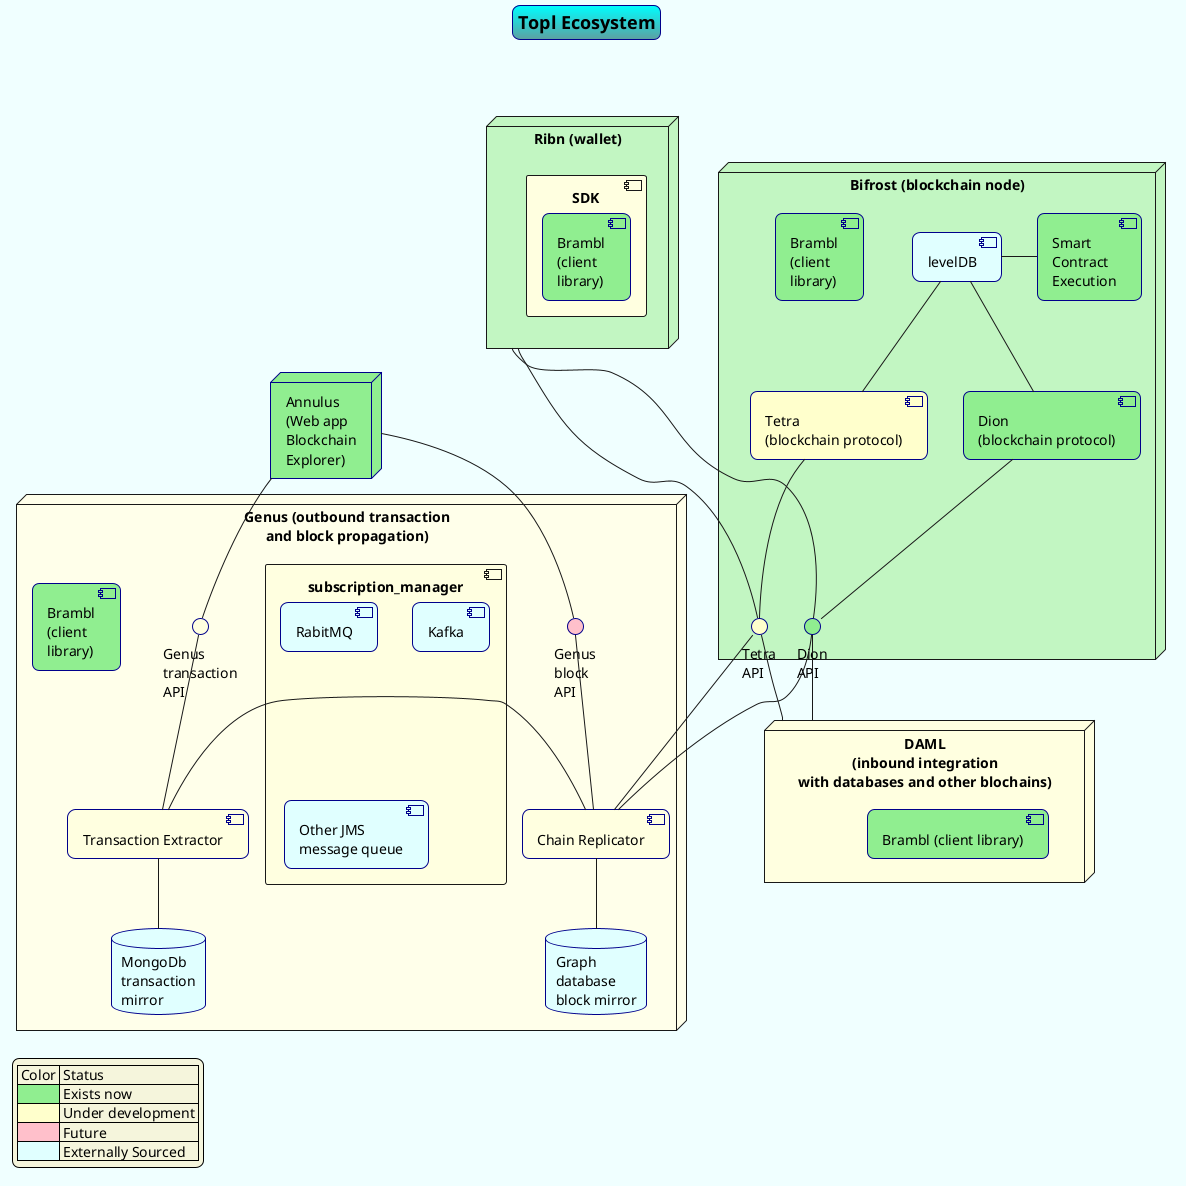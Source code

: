 @startuml
skinparam backgroundcolor #f0ffff
skinparam titleBorderRoundCorner 15
skinparam titleBorderThickness 1
skinparam titleBorderColor DarkBlue
skinparam titleBackgroundColor Aqua-CadetBlue
skinparam titleFontSize 18
skinparam legendBackgroundColor Beige

title Topl Ecosystem
node "Bifrost (blockchain node)" as bifrost %lighten("LightGreen", 15) {
  component "Smart\nContract\nExecution" as execution #lightgreen
  component "Tetra\n(blockchain protocol)" as tetra #business
  component "Dion\n(blockchain protocol)" as dion #lightgreen

  interface "Dion\nAPI" as dion_api #lightgreen
  interface "Tetra\nAPI" as tetra_api #business

  component "levelDB" as ledger #LightCyan

  component "Brambl\n(client\nlibrary)" as b1 #lightgreen
  ledger -- dion
  ledger -- tetra
  ledger - execution
}

node "Ribn (wallet)" as ribn %lighten("LightGreen", 15) {
  component SDK #LightYellow {
    component "Brambl\n(client\nlibrary)" as b2 #lightgreen
  }
}

ribn - dion_api
ribn - tetra_api
ribn -[hidden] bifrost

node "DAML\n(inbound integration\nwith databases and other blochains)" as DAML #LightYellow {
  component "Brambl (client library)" as b3 #lightgreen
}
dion_api -- DAML
tetra_api -- DAML

dion -- dion_api
tetra -- tetra_api

node "Genus (outbound transaction\nand block propagation)" as Genus %lighten("LightYellow", 2) {
  component "Chain Replicator" as replicator #LightYellow
  component "Transaction Extractor" as extractor #LightYellow
  interface "Genus\ntransaction\nAPI" as genus_api #LightYellow
  interface "Genus\nblock\nAPI" as block_api #pink
  database "MongoDb\ntransaction\nmirror" as MongoDb #LightCyan
  database "Graph\ndatabase\nblock mirror" as gdb #LightCyan
  component subscription_manager #LightYellow {
    component RabitMQ  #LightCyan
    component Kafka  #LightCyan
    component "Other JMS\nmessage queue"  #LightCyan
  }
  component "Brambl\n(client\nlibrary)" as b4 #lightgreen
  replicator -- gdb
  extractor - replicator
  extractor -- MongoDb
}

dion_api -- replicator
tetra_api -- replicator


node "Annulus\n(Web app\nBlockchain\nExplorer)" as annulus #lightgreen

annulus -- genus_api
annulus -- block_api
block_api -- replicator
genus_api -- extractor
execution -[hidden] DAML

legend bottom left
  | Color | Status |
  | <#LightGreen>| Exists now |
  | <#business>| Under development |
  | <#pink> | Future |
  | <#lightCyan> | Externally Sourced |
end legend
@enduml
